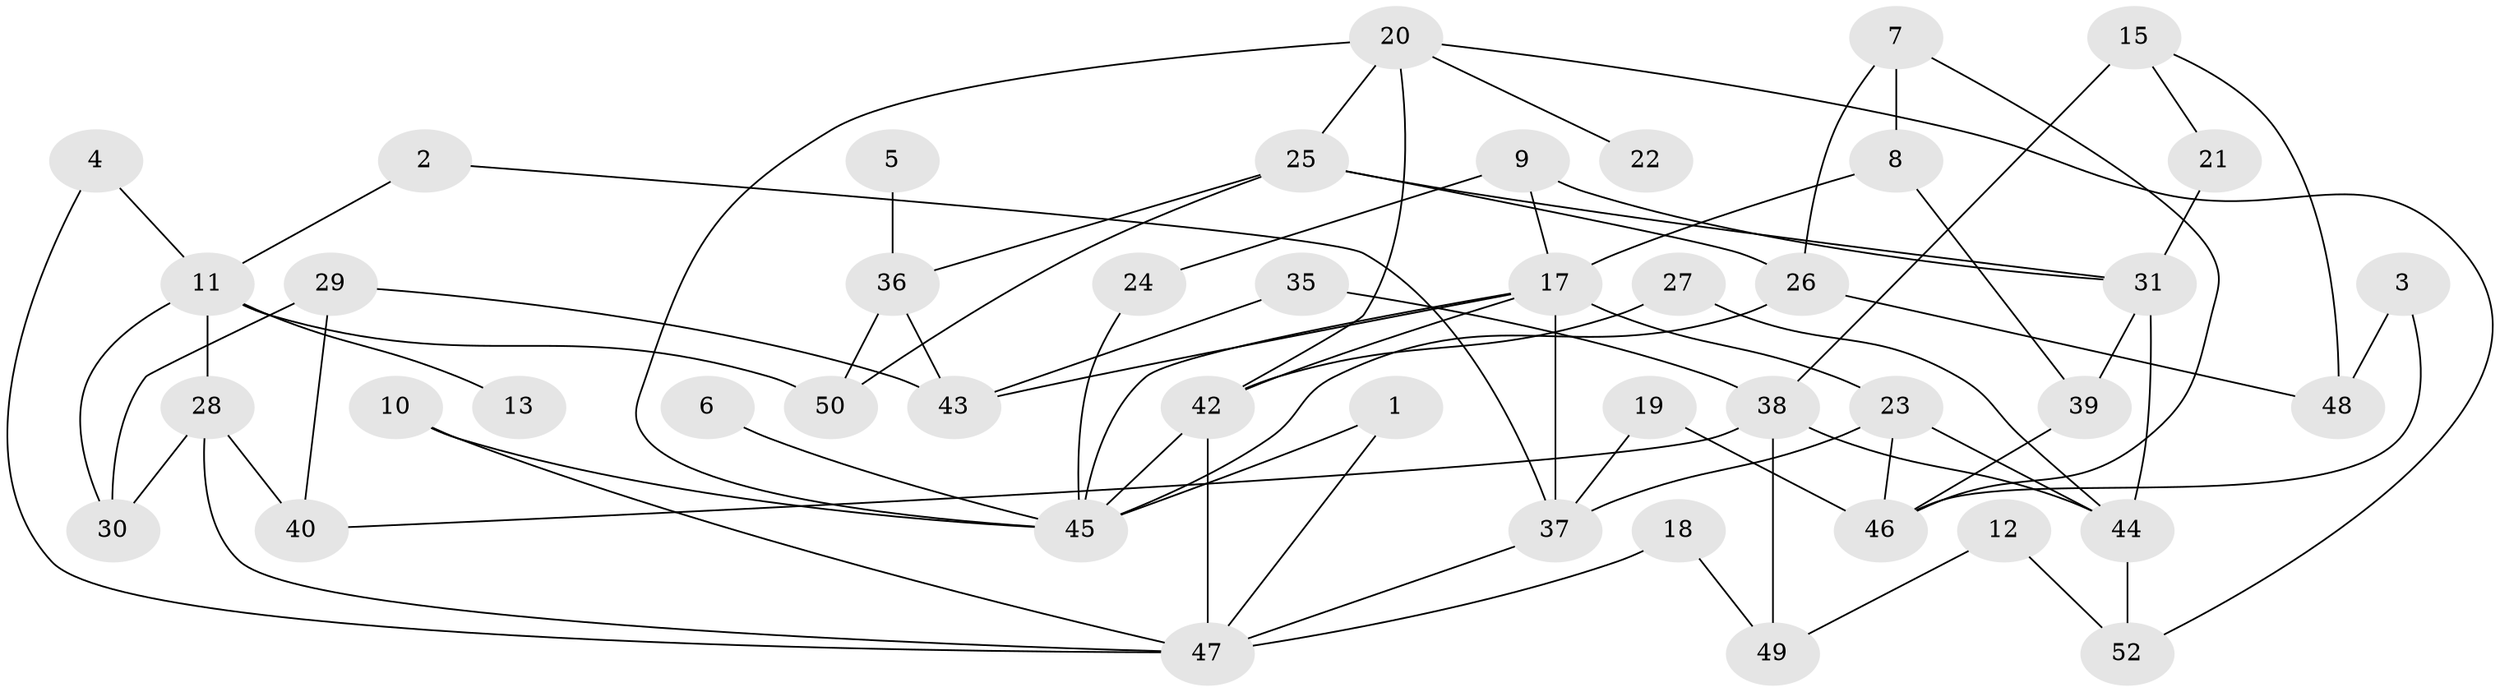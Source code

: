 // original degree distribution, {6: 0.028846153846153848, 2: 0.2980769230769231, 4: 0.125, 1: 0.19230769230769232, 8: 0.019230769230769232, 3: 0.18269230769230768, 5: 0.0673076923076923, 0: 0.0673076923076923, 7: 0.009615384615384616, 9: 0.009615384615384616}
// Generated by graph-tools (version 1.1) at 2025/00/03/09/25 03:00:41]
// undirected, 45 vertices, 76 edges
graph export_dot {
graph [start="1"]
  node [color=gray90,style=filled];
  1;
  2;
  3;
  4;
  5;
  6;
  7;
  8;
  9;
  10;
  11;
  12;
  13;
  15;
  17;
  18;
  19;
  20;
  21;
  22;
  23;
  24;
  25;
  26;
  27;
  28;
  29;
  30;
  31;
  35;
  36;
  37;
  38;
  39;
  40;
  42;
  43;
  44;
  45;
  46;
  47;
  48;
  49;
  50;
  52;
  1 -- 45 [weight=1.0];
  1 -- 47 [weight=1.0];
  2 -- 11 [weight=1.0];
  2 -- 37 [weight=1.0];
  3 -- 46 [weight=1.0];
  3 -- 48 [weight=1.0];
  4 -- 11 [weight=1.0];
  4 -- 47 [weight=1.0];
  5 -- 36 [weight=1.0];
  6 -- 45 [weight=2.0];
  7 -- 8 [weight=1.0];
  7 -- 26 [weight=1.0];
  7 -- 46 [weight=1.0];
  8 -- 17 [weight=1.0];
  8 -- 39 [weight=1.0];
  9 -- 17 [weight=1.0];
  9 -- 24 [weight=1.0];
  9 -- 31 [weight=1.0];
  10 -- 45 [weight=1.0];
  10 -- 47 [weight=1.0];
  11 -- 13 [weight=1.0];
  11 -- 28 [weight=1.0];
  11 -- 30 [weight=1.0];
  11 -- 50 [weight=1.0];
  12 -- 49 [weight=1.0];
  12 -- 52 [weight=1.0];
  15 -- 21 [weight=1.0];
  15 -- 38 [weight=2.0];
  15 -- 48 [weight=1.0];
  17 -- 23 [weight=1.0];
  17 -- 37 [weight=3.0];
  17 -- 42 [weight=1.0];
  17 -- 43 [weight=2.0];
  17 -- 45 [weight=2.0];
  18 -- 47 [weight=1.0];
  18 -- 49 [weight=1.0];
  19 -- 37 [weight=1.0];
  19 -- 46 [weight=1.0];
  20 -- 22 [weight=1.0];
  20 -- 25 [weight=1.0];
  20 -- 42 [weight=1.0];
  20 -- 45 [weight=1.0];
  20 -- 52 [weight=1.0];
  21 -- 31 [weight=1.0];
  23 -- 37 [weight=1.0];
  23 -- 44 [weight=1.0];
  23 -- 46 [weight=1.0];
  24 -- 45 [weight=1.0];
  25 -- 26 [weight=1.0];
  25 -- 31 [weight=1.0];
  25 -- 36 [weight=1.0];
  25 -- 50 [weight=1.0];
  26 -- 45 [weight=1.0];
  26 -- 48 [weight=1.0];
  27 -- 42 [weight=1.0];
  27 -- 44 [weight=2.0];
  28 -- 30 [weight=1.0];
  28 -- 40 [weight=1.0];
  28 -- 47 [weight=1.0];
  29 -- 30 [weight=1.0];
  29 -- 40 [weight=1.0];
  29 -- 43 [weight=1.0];
  31 -- 39 [weight=1.0];
  31 -- 44 [weight=1.0];
  35 -- 38 [weight=2.0];
  35 -- 43 [weight=1.0];
  36 -- 43 [weight=1.0];
  36 -- 50 [weight=2.0];
  37 -- 47 [weight=1.0];
  38 -- 40 [weight=1.0];
  38 -- 44 [weight=1.0];
  38 -- 49 [weight=1.0];
  39 -- 46 [weight=1.0];
  42 -- 45 [weight=1.0];
  42 -- 47 [weight=1.0];
  44 -- 52 [weight=1.0];
}
